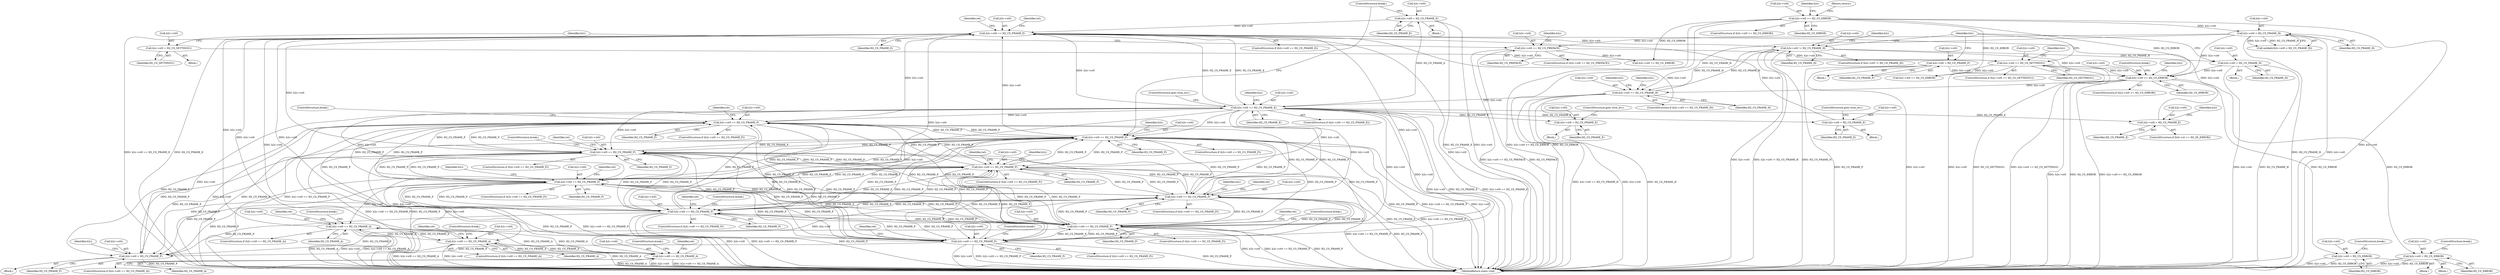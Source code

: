digraph "0_haproxy_3f0e1ec70173593f4c2b3681b26c04a4ed5fc588@pointer" {
"1000673" [label="(Call,h2c->st0 = H2_CS_FRAME_E)"];
"1000412" [label="(Call,h2c->st0 == H2_CS_FRAME_E)"];
"1000395" [label="(Call,h2c->st0 = H2_CS_FRAME_P)"];
"1000651" [label="(Call,h2c->st0 == H2_CS_FRAME_P)"];
"1000664" [label="(Call,h2c->st0 == H2_CS_FRAME_P)"];
"1000681" [label="(Call,h2c->st0 == H2_CS_FRAME_P)"];
"1000629" [label="(Call,h2c->st0 == H2_CS_FRAME_P)"];
"1000607" [label="(Call,h2c->st0 == H2_CS_FRAME_P)"];
"1000694" [label="(Call,h2c->st0 == H2_CS_FRAME_P)"];
"1000742" [label="(Call,h2c->st0 == H2_CS_FRAME_P)"];
"1000717" [label="(Call,h2c->st0 == H2_CS_FRAME_P)"];
"1000729" [label="(Call,h2c->st0 == H2_CS_FRAME_P)"];
"1000318" [label="(Call,h2c->st0 == H2_CS_FRAME_H)"];
"1000311" [label="(Call,h2c->st0 >= H2_CS_ERROR)"];
"1000815" [label="(Call,h2c->st0 != H2_CS_FRAME_H)"];
"1000799" [label="(Call,h2c->st0 == H2_CS_FRAME_E)"];
"1000639" [label="(Call,h2c->st0 == H2_CS_FRAME_A)"];
"1000705" [label="(Call,h2c->st0 == H2_CS_FRAME_A)"];
"1000617" [label="(Call,h2c->st0 == H2_CS_FRAME_A)"];
"1000518" [label="(Call,h2c->st0 = H2_CS_FRAME_E)"];
"1000673" [label="(Call,h2c->st0 = H2_CS_FRAME_E)"];
"1000793" [label="(Call,h2c->st0 = H2_CS_FRAME_E)"];
"1000474" [label="(Call,h2c->st0 = H2_CS_FRAME_E)"];
"1000828" [label="(Call,h2c->st0 = H2_CS_FRAME_H)"];
"1000179" [label="(Call,h2c->st0 == H2_CS_SETTINGS1)"];
"1000143" [label="(Call,h2c->st0 == H2_CS_PREFACE)"];
"1000136" [label="(Call,h2c->st0 < H2_CS_FRAME_H)"];
"1000128" [label="(Call,h2c->st0 >= H2_CS_ERROR)"];
"1000173" [label="(Call,h2c->st0 = H2_CS_SETTINGS1)"];
"1000294" [label="(Call,h2c->st0 = H2_CS_FRAME_P)"];
"1000356" [label="(Call,h2c->st0 = H2_CS_ERROR)"];
"1000440" [label="(Call,h2c->st0 = H2_CS_ERROR)"];
"1000661" [label="(ControlStructure,break;)"];
"1000142" [label="(ControlStructure,if (h2c->st0 == H2_CS_PREFACE))"];
"1000739" [label="(ControlStructure,break;)"];
"1000730" [label="(Call,h2c->st0)"];
"1000148" [label="(Block,)"];
"1000668" [label="(Identifier,H2_CS_FRAME_P)"];
"1000673" [label="(Call,h2c->st0 = H2_CS_FRAME_E)"];
"1000315" [label="(Identifier,H2_CS_ERROR)"];
"1000316" [label="(ControlStructure,break;)"];
"1000440" [label="(Call,h2c->st0 = H2_CS_ERROR)"];
"1000664" [label="(Call,h2c->st0 == H2_CS_FRAME_P)"];
"1000794" [label="(Call,h2c->st0)"];
"1000294" [label="(Call,h2c->st0 = H2_CS_FRAME_P)"];
"1000320" [label="(Identifier,h2c)"];
"1000714" [label="(ControlStructure,break;)"];
"1000395" [label="(Call,h2c->st0 = H2_CS_FRAME_P)"];
"1000422" [label="(Identifier,h2s)"];
"1000413" [label="(Call,h2c->st0)"];
"1000630" [label="(Call,h2c->st0)"];
"1000819" [label="(Identifier,H2_CS_FRAME_H)"];
"1000793" [label="(Call,h2c->st0 = H2_CS_FRAME_E)"];
"1000317" [label="(ControlStructure,if (h2c->st0 == H2_CS_FRAME_H))"];
"1000357" [label="(Call,h2c->st0)"];
"1000663" [label="(ControlStructure,if (h2c->st0 == H2_CS_FRAME_P))"];
"1000687" [label="(Identifier,ret)"];
"1000628" [label="(ControlStructure,if (h2c->st0 == H2_CS_FRAME_P))"];
"1000177" [label="(Identifier,H2_CS_SETTINGS1)"];
"1000705" [label="(Call,h2c->st0 == H2_CS_FRAME_A)"];
"1000295" [label="(Call,h2c->st0)"];
"1000478" [label="(Identifier,H2_CS_FRAME_E)"];
"1000329" [label="(Identifier,h2c)"];
"1000801" [label="(Identifier,h2c)"];
"1000718" [label="(Call,h2c->st0)"];
"1000621" [label="(Identifier,H2_CS_FRAME_A)"];
"1000613" [label="(Identifier,ret)"];
"1000147" [label="(Identifier,H2_CS_PREFACE)"];
"1000743" [label="(Call,h2c->st0)"];
"1000157" [label="(Call,h2c->st0 == H2_CS_ERROR)"];
"1000811" [label="(Identifier,ret)"];
"1000800" [label="(Call,h2c->st0)"];
"1000741" [label="(ControlStructure,if (h2c->st0 == H2_CS_FRAME_P))"];
"1000723" [label="(Identifier,ret)"];
"1000733" [label="(Identifier,H2_CS_FRAME_P)"];
"1000190" [label="(Identifier,h2c)"];
"1000751" [label="(ControlStructure,break;)"];
"1000735" [label="(Identifier,ret)"];
"1000523" [label="(ControlStructure,goto strm_err;)"];
"1000832" [label="(Identifier,H2_CS_FRAME_H)"];
"1000633" [label="(Identifier,H2_CS_FRAME_P)"];
"1000618" [label="(Call,h2c->st0)"];
"1000617" [label="(Call,h2c->st0 == H2_CS_FRAME_A)"];
"1000815" [label="(Call,h2c->st0 != H2_CS_FRAME_H)"];
"1000441" [label="(Call,h2c->st0)"];
"1000361" [label="(ControlStructure,break;)"];
"1000657" [label="(Identifier,ret)"];
"1000681" [label="(Call,h2c->st0 == H2_CS_FRAME_P)"];
"1000682" [label="(Call,h2c->st0)"];
"1000717" [label="(Call,h2c->st0 == H2_CS_FRAME_P)"];
"1000691" [label="(ControlStructure,break;)"];
"1000711" [label="(Identifier,ret)"];
"1000323" [label="(Block,)"];
"1000655" [label="(Identifier,H2_CS_FRAME_P)"];
"1000704" [label="(ControlStructure,if (h2c->st0 == H2_CS_FRAME_A))"];
"1000680" [label="(ControlStructure,if (h2c->st0 == H2_CS_FRAME_P))"];
"1000823" [label="(Identifier,h2c)"];
"1000444" [label="(Identifier,H2_CS_ERROR)"];
"1000641" [label="(Identifier,h2c)"];
"1000635" [label="(Identifier,ret)"];
"1000153" [label="(Identifier,h2c)"];
"1000854" [label="(MethodReturn,static void)"];
"1000629" [label="(Call,h2c->st0 == H2_CS_FRAME_P)"];
"1000700" [label="(Identifier,ret)"];
"1000352" [label="(Block,)"];
"1000619" [label="(Identifier,h2c)"];
"1000729" [label="(Call,h2c->st0 == H2_CS_FRAME_P)"];
"1000606" [label="(ControlStructure,if (h2c->st0 == H2_CS_FRAME_P))"];
"1000695" [label="(Call,h2c->st0)"];
"1000474" [label="(Call,h2c->st0 = H2_CS_FRAME_E)"];
"1000129" [label="(Call,h2c->st0)"];
"1000417" [label="(ControlStructure,goto strm_err;)"];
"1000787" [label="(ControlStructure,if (h2s->st == H2_SS_ERROR))"];
"1000694" [label="(Call,h2c->st0 == H2_CS_FRAME_P)"];
"1000709" [label="(Identifier,H2_CS_FRAME_A)"];
"1000677" [label="(Identifier,H2_CS_FRAME_E)"];
"1000706" [label="(Call,h2c->st0)"];
"1000820" [label="(Block,)"];
"1000693" [label="(ControlStructure,if (h2c->st0 == H2_CS_FRAME_P))"];
"1000128" [label="(Call,h2c->st0 >= H2_CS_ERROR)"];
"1000479" [label="(ControlStructure,goto strm_err;)"];
"1000616" [label="(ControlStructure,if (h2c->st0 == H2_CS_FRAME_A))"];
"1000797" [label="(Identifier,H2_CS_FRAME_E)"];
"1000678" [label="(ControlStructure,break;)"];
"1000721" [label="(Identifier,H2_CS_FRAME_P)"];
"1000416" [label="(Identifier,H2_CS_FRAME_E)"];
"1000402" [label="(Identifier,h2c)"];
"1000322" [label="(Identifier,H2_CS_FRAME_H)"];
"1000298" [label="(Identifier,H2_CS_FRAME_P)"];
"1000746" [label="(Identifier,H2_CS_FRAME_P)"];
"1000518" [label="(Call,h2c->st0 = H2_CS_FRAME_E)"];
"1000748" [label="(Identifier,ret)"];
"1000803" [label="(Identifier,H2_CS_FRAME_E)"];
"1000140" [label="(Identifier,H2_CS_FRAME_H)"];
"1000816" [label="(Call,h2c->st0)"];
"1000411" [label="(ControlStructure,if (h2c->st0 == H2_CS_FRAME_E))"];
"1000805" [label="(Identifier,ret)"];
"1000180" [label="(Call,h2c->st0)"];
"1000181" [label="(Identifier,h2c)"];
"1000674" [label="(Call,h2c->st0)"];
"1000707" [label="(Identifier,h2c)"];
"1000470" [label="(Block,)"];
"1000137" [label="(Call,h2c->st0)"];
"1000356" [label="(Call,h2c->st0 = H2_CS_ERROR)"];
"1000173" [label="(Call,h2c->st0 = H2_CS_SETTINGS1)"];
"1000716" [label="(ControlStructure,if (h2c->st0 == H2_CS_FRAME_P))"];
"1000127" [label="(ControlStructure,if (h2c->st0 >= H2_CS_ERROR))"];
"1000412" [label="(Call,h2c->st0 == H2_CS_FRAME_E)"];
"1000436" [label="(Block,)"];
"1000319" [label="(Call,h2c->st0)"];
"1000639" [label="(Call,h2c->st0 == H2_CS_FRAME_A)"];
"1000445" [label="(ControlStructure,break;)"];
"1000640" [label="(Call,h2c->st0)"];
"1000665" [label="(Call,h2c->st0)"];
"1000645" [label="(Identifier,ret)"];
"1000623" [label="(Identifier,ret)"];
"1000728" [label="(ControlStructure,if (h2c->st0 == H2_CS_FRAME_P))"];
"1000519" [label="(Call,h2c->st0)"];
"1000828" [label="(Call,h2c->st0 = H2_CS_FRAME_H)"];
"1000312" [label="(Call,h2c->st0)"];
"1000135" [label="(Call,unlikely(h2c->st0 < H2_CS_FRAME_H))"];
"1000399" [label="(Identifier,H2_CS_FRAME_P)"];
"1000138" [label="(Identifier,h2c)"];
"1000671" [label="(Identifier,h2s)"];
"1000698" [label="(Identifier,H2_CS_FRAME_P)"];
"1000650" [label="(ControlStructure,if (h2c->st0 == H2_CS_FRAME_P))"];
"1000814" [label="(ControlStructure,if (h2c->st0 != H2_CS_FRAME_H))"];
"1000318" [label="(Call,h2c->st0 == H2_CS_FRAME_H)"];
"1000638" [label="(ControlStructure,if (h2c->st0 == H2_CS_FRAME_A))"];
"1000196" [label="(Call,h2c->st0 == H2_CS_ERROR)"];
"1000302" [label="(Identifier,h2c)"];
"1000651" [label="(Call,h2c->st0 == H2_CS_FRAME_P)"];
"1000179" [label="(Call,h2c->st0 == H2_CS_SETTINGS1)"];
"1000798" [label="(ControlStructure,if (h2c->st0 == H2_CS_FRAME_E))"];
"1000475" [label="(Call,h2c->st0)"];
"1000174" [label="(Call,h2c->st0)"];
"1000360" [label="(Identifier,H2_CS_ERROR)"];
"1000311" [label="(Call,h2c->st0 >= H2_CS_ERROR)"];
"1000522" [label="(Identifier,H2_CS_FRAME_E)"];
"1000685" [label="(Identifier,H2_CS_FRAME_P)"];
"1000829" [label="(Call,h2c->st0)"];
"1000799" [label="(Call,h2c->st0 == H2_CS_FRAME_E)"];
"1000178" [label="(ControlStructure,if (h2c->st0 == H2_CS_SETTINGS1))"];
"1000514" [label="(Block,)"];
"1000405" [label="(Identifier,h2s)"];
"1000607" [label="(Call,h2c->st0 == H2_CS_FRAME_P)"];
"1000144" [label="(Call,h2c->st0)"];
"1000143" [label="(Call,h2c->st0 == H2_CS_PREFACE)"];
"1000608" [label="(Call,h2c->st0)"];
"1000396" [label="(Call,h2c->st0)"];
"1000669" [label="(Block,)"];
"1000132" [label="(Identifier,H2_CS_ERROR)"];
"1000643" [label="(Identifier,H2_CS_FRAME_A)"];
"1000648" [label="(ControlStructure,break;)"];
"1000310" [label="(ControlStructure,if (h2c->st0 >= H2_CS_ERROR))"];
"1000742" [label="(Call,h2c->st0 == H2_CS_FRAME_P)"];
"1000133" [label="(Return,return;)"];
"1000184" [label="(Block,)"];
"1000726" [label="(ControlStructure,break;)"];
"1000611" [label="(Identifier,H2_CS_FRAME_P)"];
"1000136" [label="(Call,h2c->st0 < H2_CS_FRAME_H)"];
"1000626" [label="(ControlStructure,break;)"];
"1000183" [label="(Identifier,H2_CS_SETTINGS1)"];
"1000652" [label="(Call,h2c->st0)"];
"1000673" -> "1000669"  [label="AST: "];
"1000673" -> "1000677"  [label="CFG: "];
"1000674" -> "1000673"  [label="AST: "];
"1000677" -> "1000673"  [label="AST: "];
"1000678" -> "1000673"  [label="CFG: "];
"1000673" -> "1000854"  [label="DDG: H2_CS_FRAME_E"];
"1000673" -> "1000854"  [label="DDG: h2c->st0"];
"1000412" -> "1000673"  [label="DDG: H2_CS_FRAME_E"];
"1000673" -> "1000799"  [label="DDG: h2c->st0"];
"1000412" -> "1000411"  [label="AST: "];
"1000412" -> "1000416"  [label="CFG: "];
"1000413" -> "1000412"  [label="AST: "];
"1000416" -> "1000412"  [label="AST: "];
"1000417" -> "1000412"  [label="CFG: "];
"1000422" -> "1000412"  [label="CFG: "];
"1000412" -> "1000854"  [label="DDG: h2c->st0 == H2_CS_FRAME_E"];
"1000412" -> "1000854"  [label="DDG: h2c->st0"];
"1000412" -> "1000854"  [label="DDG: H2_CS_FRAME_E"];
"1000395" -> "1000412"  [label="DDG: h2c->st0"];
"1000318" -> "1000412"  [label="DDG: h2c->st0"];
"1000799" -> "1000412"  [label="DDG: H2_CS_FRAME_E"];
"1000412" -> "1000474"  [label="DDG: H2_CS_FRAME_E"];
"1000412" -> "1000518"  [label="DDG: H2_CS_FRAME_E"];
"1000412" -> "1000607"  [label="DDG: h2c->st0"];
"1000412" -> "1000629"  [label="DDG: h2c->st0"];
"1000412" -> "1000651"  [label="DDG: h2c->st0"];
"1000412" -> "1000664"  [label="DDG: h2c->st0"];
"1000412" -> "1000681"  [label="DDG: h2c->st0"];
"1000412" -> "1000694"  [label="DDG: h2c->st0"];
"1000412" -> "1000717"  [label="DDG: h2c->st0"];
"1000412" -> "1000729"  [label="DDG: h2c->st0"];
"1000412" -> "1000742"  [label="DDG: h2c->st0"];
"1000412" -> "1000793"  [label="DDG: H2_CS_FRAME_E"];
"1000412" -> "1000799"  [label="DDG: h2c->st0"];
"1000412" -> "1000799"  [label="DDG: H2_CS_FRAME_E"];
"1000395" -> "1000323"  [label="AST: "];
"1000395" -> "1000399"  [label="CFG: "];
"1000396" -> "1000395"  [label="AST: "];
"1000399" -> "1000395"  [label="AST: "];
"1000402" -> "1000395"  [label="CFG: "];
"1000395" -> "1000854"  [label="DDG: H2_CS_FRAME_P"];
"1000651" -> "1000395"  [label="DDG: H2_CS_FRAME_P"];
"1000664" -> "1000395"  [label="DDG: H2_CS_FRAME_P"];
"1000681" -> "1000395"  [label="DDG: H2_CS_FRAME_P"];
"1000629" -> "1000395"  [label="DDG: H2_CS_FRAME_P"];
"1000607" -> "1000395"  [label="DDG: H2_CS_FRAME_P"];
"1000694" -> "1000395"  [label="DDG: H2_CS_FRAME_P"];
"1000742" -> "1000395"  [label="DDG: H2_CS_FRAME_P"];
"1000717" -> "1000395"  [label="DDG: H2_CS_FRAME_P"];
"1000729" -> "1000395"  [label="DDG: H2_CS_FRAME_P"];
"1000651" -> "1000650"  [label="AST: "];
"1000651" -> "1000655"  [label="CFG: "];
"1000652" -> "1000651"  [label="AST: "];
"1000655" -> "1000651"  [label="AST: "];
"1000657" -> "1000651"  [label="CFG: "];
"1000661" -> "1000651"  [label="CFG: "];
"1000651" -> "1000854"  [label="DDG: H2_CS_FRAME_P"];
"1000651" -> "1000854"  [label="DDG: h2c->st0 == H2_CS_FRAME_P"];
"1000651" -> "1000854"  [label="DDG: h2c->st0"];
"1000651" -> "1000607"  [label="DDG: H2_CS_FRAME_P"];
"1000651" -> "1000629"  [label="DDG: H2_CS_FRAME_P"];
"1000664" -> "1000651"  [label="DDG: H2_CS_FRAME_P"];
"1000681" -> "1000651"  [label="DDG: H2_CS_FRAME_P"];
"1000629" -> "1000651"  [label="DDG: H2_CS_FRAME_P"];
"1000607" -> "1000651"  [label="DDG: H2_CS_FRAME_P"];
"1000694" -> "1000651"  [label="DDG: H2_CS_FRAME_P"];
"1000742" -> "1000651"  [label="DDG: H2_CS_FRAME_P"];
"1000717" -> "1000651"  [label="DDG: H2_CS_FRAME_P"];
"1000729" -> "1000651"  [label="DDG: H2_CS_FRAME_P"];
"1000651" -> "1000664"  [label="DDG: H2_CS_FRAME_P"];
"1000651" -> "1000681"  [label="DDG: H2_CS_FRAME_P"];
"1000651" -> "1000694"  [label="DDG: H2_CS_FRAME_P"];
"1000651" -> "1000717"  [label="DDG: H2_CS_FRAME_P"];
"1000651" -> "1000729"  [label="DDG: H2_CS_FRAME_P"];
"1000651" -> "1000742"  [label="DDG: H2_CS_FRAME_P"];
"1000651" -> "1000799"  [label="DDG: h2c->st0"];
"1000664" -> "1000663"  [label="AST: "];
"1000664" -> "1000668"  [label="CFG: "];
"1000665" -> "1000664"  [label="AST: "];
"1000668" -> "1000664"  [label="AST: "];
"1000671" -> "1000664"  [label="CFG: "];
"1000678" -> "1000664"  [label="CFG: "];
"1000664" -> "1000854"  [label="DDG: H2_CS_FRAME_P"];
"1000664" -> "1000854"  [label="DDG: h2c->st0 == H2_CS_FRAME_P"];
"1000664" -> "1000854"  [label="DDG: h2c->st0"];
"1000664" -> "1000607"  [label="DDG: H2_CS_FRAME_P"];
"1000664" -> "1000629"  [label="DDG: H2_CS_FRAME_P"];
"1000681" -> "1000664"  [label="DDG: H2_CS_FRAME_P"];
"1000629" -> "1000664"  [label="DDG: H2_CS_FRAME_P"];
"1000607" -> "1000664"  [label="DDG: H2_CS_FRAME_P"];
"1000694" -> "1000664"  [label="DDG: H2_CS_FRAME_P"];
"1000742" -> "1000664"  [label="DDG: H2_CS_FRAME_P"];
"1000717" -> "1000664"  [label="DDG: H2_CS_FRAME_P"];
"1000729" -> "1000664"  [label="DDG: H2_CS_FRAME_P"];
"1000664" -> "1000681"  [label="DDG: H2_CS_FRAME_P"];
"1000664" -> "1000694"  [label="DDG: H2_CS_FRAME_P"];
"1000664" -> "1000717"  [label="DDG: H2_CS_FRAME_P"];
"1000664" -> "1000729"  [label="DDG: H2_CS_FRAME_P"];
"1000664" -> "1000742"  [label="DDG: H2_CS_FRAME_P"];
"1000664" -> "1000799"  [label="DDG: h2c->st0"];
"1000681" -> "1000680"  [label="AST: "];
"1000681" -> "1000685"  [label="CFG: "];
"1000682" -> "1000681"  [label="AST: "];
"1000685" -> "1000681"  [label="AST: "];
"1000687" -> "1000681"  [label="CFG: "];
"1000691" -> "1000681"  [label="CFG: "];
"1000681" -> "1000854"  [label="DDG: h2c->st0 == H2_CS_FRAME_P"];
"1000681" -> "1000854"  [label="DDG: h2c->st0"];
"1000681" -> "1000854"  [label="DDG: H2_CS_FRAME_P"];
"1000681" -> "1000607"  [label="DDG: H2_CS_FRAME_P"];
"1000681" -> "1000629"  [label="DDG: H2_CS_FRAME_P"];
"1000629" -> "1000681"  [label="DDG: H2_CS_FRAME_P"];
"1000607" -> "1000681"  [label="DDG: H2_CS_FRAME_P"];
"1000694" -> "1000681"  [label="DDG: H2_CS_FRAME_P"];
"1000742" -> "1000681"  [label="DDG: H2_CS_FRAME_P"];
"1000717" -> "1000681"  [label="DDG: H2_CS_FRAME_P"];
"1000729" -> "1000681"  [label="DDG: H2_CS_FRAME_P"];
"1000681" -> "1000694"  [label="DDG: H2_CS_FRAME_P"];
"1000681" -> "1000717"  [label="DDG: H2_CS_FRAME_P"];
"1000681" -> "1000729"  [label="DDG: H2_CS_FRAME_P"];
"1000681" -> "1000742"  [label="DDG: H2_CS_FRAME_P"];
"1000681" -> "1000799"  [label="DDG: h2c->st0"];
"1000629" -> "1000628"  [label="AST: "];
"1000629" -> "1000633"  [label="CFG: "];
"1000630" -> "1000629"  [label="AST: "];
"1000633" -> "1000629"  [label="AST: "];
"1000635" -> "1000629"  [label="CFG: "];
"1000641" -> "1000629"  [label="CFG: "];
"1000629" -> "1000854"  [label="DDG: h2c->st0 == H2_CS_FRAME_P"];
"1000629" -> "1000854"  [label="DDG: H2_CS_FRAME_P"];
"1000629" -> "1000607"  [label="DDG: H2_CS_FRAME_P"];
"1000607" -> "1000629"  [label="DDG: H2_CS_FRAME_P"];
"1000694" -> "1000629"  [label="DDG: H2_CS_FRAME_P"];
"1000742" -> "1000629"  [label="DDG: H2_CS_FRAME_P"];
"1000717" -> "1000629"  [label="DDG: H2_CS_FRAME_P"];
"1000729" -> "1000629"  [label="DDG: H2_CS_FRAME_P"];
"1000629" -> "1000639"  [label="DDG: h2c->st0"];
"1000629" -> "1000694"  [label="DDG: H2_CS_FRAME_P"];
"1000629" -> "1000717"  [label="DDG: H2_CS_FRAME_P"];
"1000629" -> "1000729"  [label="DDG: H2_CS_FRAME_P"];
"1000629" -> "1000742"  [label="DDG: H2_CS_FRAME_P"];
"1000607" -> "1000606"  [label="AST: "];
"1000607" -> "1000611"  [label="CFG: "];
"1000608" -> "1000607"  [label="AST: "];
"1000611" -> "1000607"  [label="AST: "];
"1000613" -> "1000607"  [label="CFG: "];
"1000619" -> "1000607"  [label="CFG: "];
"1000607" -> "1000854"  [label="DDG: h2c->st0 == H2_CS_FRAME_P"];
"1000607" -> "1000854"  [label="DDG: H2_CS_FRAME_P"];
"1000694" -> "1000607"  [label="DDG: H2_CS_FRAME_P"];
"1000742" -> "1000607"  [label="DDG: H2_CS_FRAME_P"];
"1000717" -> "1000607"  [label="DDG: H2_CS_FRAME_P"];
"1000729" -> "1000607"  [label="DDG: H2_CS_FRAME_P"];
"1000607" -> "1000617"  [label="DDG: h2c->st0"];
"1000607" -> "1000694"  [label="DDG: H2_CS_FRAME_P"];
"1000607" -> "1000717"  [label="DDG: H2_CS_FRAME_P"];
"1000607" -> "1000729"  [label="DDG: H2_CS_FRAME_P"];
"1000607" -> "1000742"  [label="DDG: H2_CS_FRAME_P"];
"1000694" -> "1000693"  [label="AST: "];
"1000694" -> "1000698"  [label="CFG: "];
"1000695" -> "1000694"  [label="AST: "];
"1000698" -> "1000694"  [label="AST: "];
"1000700" -> "1000694"  [label="CFG: "];
"1000707" -> "1000694"  [label="CFG: "];
"1000694" -> "1000854"  [label="DDG: h2c->st0 == H2_CS_FRAME_P"];
"1000694" -> "1000854"  [label="DDG: H2_CS_FRAME_P"];
"1000742" -> "1000694"  [label="DDG: H2_CS_FRAME_P"];
"1000717" -> "1000694"  [label="DDG: H2_CS_FRAME_P"];
"1000729" -> "1000694"  [label="DDG: H2_CS_FRAME_P"];
"1000694" -> "1000705"  [label="DDG: h2c->st0"];
"1000694" -> "1000717"  [label="DDG: H2_CS_FRAME_P"];
"1000694" -> "1000729"  [label="DDG: H2_CS_FRAME_P"];
"1000694" -> "1000742"  [label="DDG: H2_CS_FRAME_P"];
"1000742" -> "1000741"  [label="AST: "];
"1000742" -> "1000746"  [label="CFG: "];
"1000743" -> "1000742"  [label="AST: "];
"1000746" -> "1000742"  [label="AST: "];
"1000748" -> "1000742"  [label="CFG: "];
"1000751" -> "1000742"  [label="CFG: "];
"1000742" -> "1000854"  [label="DDG: h2c->st0 == H2_CS_FRAME_P"];
"1000742" -> "1000854"  [label="DDG: H2_CS_FRAME_P"];
"1000742" -> "1000854"  [label="DDG: h2c->st0"];
"1000742" -> "1000717"  [label="DDG: H2_CS_FRAME_P"];
"1000742" -> "1000729"  [label="DDG: H2_CS_FRAME_P"];
"1000717" -> "1000742"  [label="DDG: H2_CS_FRAME_P"];
"1000729" -> "1000742"  [label="DDG: H2_CS_FRAME_P"];
"1000742" -> "1000799"  [label="DDG: h2c->st0"];
"1000717" -> "1000716"  [label="AST: "];
"1000717" -> "1000721"  [label="CFG: "];
"1000718" -> "1000717"  [label="AST: "];
"1000721" -> "1000717"  [label="AST: "];
"1000723" -> "1000717"  [label="CFG: "];
"1000726" -> "1000717"  [label="CFG: "];
"1000717" -> "1000854"  [label="DDG: h2c->st0 == H2_CS_FRAME_P"];
"1000717" -> "1000854"  [label="DDG: H2_CS_FRAME_P"];
"1000717" -> "1000854"  [label="DDG: h2c->st0"];
"1000729" -> "1000717"  [label="DDG: H2_CS_FRAME_P"];
"1000717" -> "1000729"  [label="DDG: H2_CS_FRAME_P"];
"1000717" -> "1000799"  [label="DDG: h2c->st0"];
"1000729" -> "1000728"  [label="AST: "];
"1000729" -> "1000733"  [label="CFG: "];
"1000730" -> "1000729"  [label="AST: "];
"1000733" -> "1000729"  [label="AST: "];
"1000735" -> "1000729"  [label="CFG: "];
"1000739" -> "1000729"  [label="CFG: "];
"1000729" -> "1000854"  [label="DDG: h2c->st0"];
"1000729" -> "1000854"  [label="DDG: h2c->st0 == H2_CS_FRAME_P"];
"1000729" -> "1000854"  [label="DDG: H2_CS_FRAME_P"];
"1000729" -> "1000799"  [label="DDG: h2c->st0"];
"1000318" -> "1000317"  [label="AST: "];
"1000318" -> "1000322"  [label="CFG: "];
"1000319" -> "1000318"  [label="AST: "];
"1000322" -> "1000318"  [label="AST: "];
"1000329" -> "1000318"  [label="CFG: "];
"1000405" -> "1000318"  [label="CFG: "];
"1000318" -> "1000854"  [label="DDG: h2c->st0 == H2_CS_FRAME_H"];
"1000318" -> "1000854"  [label="DDG: h2c->st0"];
"1000318" -> "1000854"  [label="DDG: H2_CS_FRAME_H"];
"1000311" -> "1000318"  [label="DDG: h2c->st0"];
"1000136" -> "1000318"  [label="DDG: H2_CS_FRAME_H"];
"1000815" -> "1000318"  [label="DDG: H2_CS_FRAME_H"];
"1000318" -> "1000815"  [label="DDG: H2_CS_FRAME_H"];
"1000311" -> "1000310"  [label="AST: "];
"1000311" -> "1000315"  [label="CFG: "];
"1000312" -> "1000311"  [label="AST: "];
"1000315" -> "1000311"  [label="AST: "];
"1000316" -> "1000311"  [label="CFG: "];
"1000320" -> "1000311"  [label="CFG: "];
"1000311" -> "1000854"  [label="DDG: h2c->st0"];
"1000311" -> "1000854"  [label="DDG: H2_CS_ERROR"];
"1000311" -> "1000854"  [label="DDG: h2c->st0 >= H2_CS_ERROR"];
"1000815" -> "1000311"  [label="DDG: h2c->st0"];
"1000828" -> "1000311"  [label="DDG: h2c->st0"];
"1000179" -> "1000311"  [label="DDG: h2c->st0"];
"1000294" -> "1000311"  [label="DDG: h2c->st0"];
"1000136" -> "1000311"  [label="DDG: h2c->st0"];
"1000128" -> "1000311"  [label="DDG: H2_CS_ERROR"];
"1000311" -> "1000356"  [label="DDG: H2_CS_ERROR"];
"1000311" -> "1000440"  [label="DDG: H2_CS_ERROR"];
"1000815" -> "1000814"  [label="AST: "];
"1000815" -> "1000819"  [label="CFG: "];
"1000816" -> "1000815"  [label="AST: "];
"1000819" -> "1000815"  [label="AST: "];
"1000302" -> "1000815"  [label="CFG: "];
"1000823" -> "1000815"  [label="CFG: "];
"1000815" -> "1000854"  [label="DDG: h2c->st0"];
"1000815" -> "1000854"  [label="DDG: h2c->st0 != H2_CS_FRAME_H"];
"1000815" -> "1000854"  [label="DDG: H2_CS_FRAME_H"];
"1000799" -> "1000815"  [label="DDG: h2c->st0"];
"1000815" -> "1000828"  [label="DDG: H2_CS_FRAME_H"];
"1000799" -> "1000798"  [label="AST: "];
"1000799" -> "1000803"  [label="CFG: "];
"1000800" -> "1000799"  [label="AST: "];
"1000803" -> "1000799"  [label="AST: "];
"1000805" -> "1000799"  [label="CFG: "];
"1000811" -> "1000799"  [label="CFG: "];
"1000799" -> "1000854"  [label="DDG: H2_CS_FRAME_E"];
"1000799" -> "1000854"  [label="DDG: h2c->st0"];
"1000799" -> "1000854"  [label="DDG: h2c->st0 == H2_CS_FRAME_E"];
"1000639" -> "1000799"  [label="DDG: h2c->st0"];
"1000617" -> "1000799"  [label="DDG: h2c->st0"];
"1000518" -> "1000799"  [label="DDG: h2c->st0"];
"1000705" -> "1000799"  [label="DDG: h2c->st0"];
"1000793" -> "1000799"  [label="DDG: h2c->st0"];
"1000474" -> "1000799"  [label="DDG: h2c->st0"];
"1000639" -> "1000638"  [label="AST: "];
"1000639" -> "1000643"  [label="CFG: "];
"1000640" -> "1000639"  [label="AST: "];
"1000643" -> "1000639"  [label="AST: "];
"1000645" -> "1000639"  [label="CFG: "];
"1000648" -> "1000639"  [label="CFG: "];
"1000639" -> "1000854"  [label="DDG: H2_CS_FRAME_A"];
"1000639" -> "1000854"  [label="DDG: h2c->st0 == H2_CS_FRAME_A"];
"1000639" -> "1000854"  [label="DDG: h2c->st0"];
"1000639" -> "1000617"  [label="DDG: H2_CS_FRAME_A"];
"1000705" -> "1000639"  [label="DDG: H2_CS_FRAME_A"];
"1000617" -> "1000639"  [label="DDG: H2_CS_FRAME_A"];
"1000639" -> "1000705"  [label="DDG: H2_CS_FRAME_A"];
"1000705" -> "1000704"  [label="AST: "];
"1000705" -> "1000709"  [label="CFG: "];
"1000706" -> "1000705"  [label="AST: "];
"1000709" -> "1000705"  [label="AST: "];
"1000711" -> "1000705"  [label="CFG: "];
"1000714" -> "1000705"  [label="CFG: "];
"1000705" -> "1000854"  [label="DDG: H2_CS_FRAME_A"];
"1000705" -> "1000854"  [label="DDG: h2c->st0"];
"1000705" -> "1000854"  [label="DDG: h2c->st0 == H2_CS_FRAME_A"];
"1000705" -> "1000617"  [label="DDG: H2_CS_FRAME_A"];
"1000617" -> "1000705"  [label="DDG: H2_CS_FRAME_A"];
"1000617" -> "1000616"  [label="AST: "];
"1000617" -> "1000621"  [label="CFG: "];
"1000618" -> "1000617"  [label="AST: "];
"1000621" -> "1000617"  [label="AST: "];
"1000623" -> "1000617"  [label="CFG: "];
"1000626" -> "1000617"  [label="CFG: "];
"1000617" -> "1000854"  [label="DDG: h2c->st0"];
"1000617" -> "1000854"  [label="DDG: h2c->st0 == H2_CS_FRAME_A"];
"1000617" -> "1000854"  [label="DDG: H2_CS_FRAME_A"];
"1000518" -> "1000514"  [label="AST: "];
"1000518" -> "1000522"  [label="CFG: "];
"1000519" -> "1000518"  [label="AST: "];
"1000522" -> "1000518"  [label="AST: "];
"1000523" -> "1000518"  [label="CFG: "];
"1000793" -> "1000787"  [label="AST: "];
"1000793" -> "1000797"  [label="CFG: "];
"1000794" -> "1000793"  [label="AST: "];
"1000797" -> "1000793"  [label="AST: "];
"1000801" -> "1000793"  [label="CFG: "];
"1000474" -> "1000470"  [label="AST: "];
"1000474" -> "1000478"  [label="CFG: "];
"1000475" -> "1000474"  [label="AST: "];
"1000478" -> "1000474"  [label="AST: "];
"1000479" -> "1000474"  [label="CFG: "];
"1000828" -> "1000820"  [label="AST: "];
"1000828" -> "1000832"  [label="CFG: "];
"1000829" -> "1000828"  [label="AST: "];
"1000832" -> "1000828"  [label="AST: "];
"1000302" -> "1000828"  [label="CFG: "];
"1000828" -> "1000854"  [label="DDG: h2c->st0"];
"1000828" -> "1000854"  [label="DDG: H2_CS_FRAME_H"];
"1000179" -> "1000178"  [label="AST: "];
"1000179" -> "1000183"  [label="CFG: "];
"1000180" -> "1000179"  [label="AST: "];
"1000183" -> "1000179"  [label="AST: "];
"1000190" -> "1000179"  [label="CFG: "];
"1000302" -> "1000179"  [label="CFG: "];
"1000179" -> "1000854"  [label="DDG: h2c->st0 == H2_CS_SETTINGS1"];
"1000179" -> "1000854"  [label="DDG: h2c->st0"];
"1000179" -> "1000854"  [label="DDG: H2_CS_SETTINGS1"];
"1000143" -> "1000179"  [label="DDG: h2c->st0"];
"1000173" -> "1000179"  [label="DDG: h2c->st0"];
"1000179" -> "1000196"  [label="DDG: h2c->st0"];
"1000143" -> "1000142"  [label="AST: "];
"1000143" -> "1000147"  [label="CFG: "];
"1000144" -> "1000143"  [label="AST: "];
"1000147" -> "1000143"  [label="AST: "];
"1000153" -> "1000143"  [label="CFG: "];
"1000181" -> "1000143"  [label="CFG: "];
"1000143" -> "1000854"  [label="DDG: h2c->st0 == H2_CS_PREFACE"];
"1000143" -> "1000854"  [label="DDG: H2_CS_PREFACE"];
"1000136" -> "1000143"  [label="DDG: h2c->st0"];
"1000143" -> "1000157"  [label="DDG: h2c->st0"];
"1000136" -> "1000135"  [label="AST: "];
"1000136" -> "1000140"  [label="CFG: "];
"1000137" -> "1000136"  [label="AST: "];
"1000140" -> "1000136"  [label="AST: "];
"1000135" -> "1000136"  [label="CFG: "];
"1000136" -> "1000854"  [label="DDG: H2_CS_FRAME_H"];
"1000136" -> "1000854"  [label="DDG: h2c->st0"];
"1000136" -> "1000135"  [label="DDG: h2c->st0"];
"1000136" -> "1000135"  [label="DDG: H2_CS_FRAME_H"];
"1000128" -> "1000136"  [label="DDG: h2c->st0"];
"1000128" -> "1000127"  [label="AST: "];
"1000128" -> "1000132"  [label="CFG: "];
"1000129" -> "1000128"  [label="AST: "];
"1000132" -> "1000128"  [label="AST: "];
"1000133" -> "1000128"  [label="CFG: "];
"1000138" -> "1000128"  [label="CFG: "];
"1000128" -> "1000854"  [label="DDG: H2_CS_ERROR"];
"1000128" -> "1000854"  [label="DDG: h2c->st0"];
"1000128" -> "1000854"  [label="DDG: h2c->st0 >= H2_CS_ERROR"];
"1000128" -> "1000157"  [label="DDG: H2_CS_ERROR"];
"1000128" -> "1000196"  [label="DDG: H2_CS_ERROR"];
"1000173" -> "1000148"  [label="AST: "];
"1000173" -> "1000177"  [label="CFG: "];
"1000174" -> "1000173"  [label="AST: "];
"1000177" -> "1000173"  [label="AST: "];
"1000181" -> "1000173"  [label="CFG: "];
"1000294" -> "1000184"  [label="AST: "];
"1000294" -> "1000298"  [label="CFG: "];
"1000295" -> "1000294"  [label="AST: "];
"1000298" -> "1000294"  [label="AST: "];
"1000302" -> "1000294"  [label="CFG: "];
"1000294" -> "1000854"  [label="DDG: H2_CS_FRAME_P"];
"1000294" -> "1000854"  [label="DDG: h2c->st0"];
"1000356" -> "1000352"  [label="AST: "];
"1000356" -> "1000360"  [label="CFG: "];
"1000357" -> "1000356"  [label="AST: "];
"1000360" -> "1000356"  [label="AST: "];
"1000361" -> "1000356"  [label="CFG: "];
"1000356" -> "1000854"  [label="DDG: h2c->st0"];
"1000356" -> "1000854"  [label="DDG: H2_CS_ERROR"];
"1000440" -> "1000436"  [label="AST: "];
"1000440" -> "1000444"  [label="CFG: "];
"1000441" -> "1000440"  [label="AST: "];
"1000444" -> "1000440"  [label="AST: "];
"1000445" -> "1000440"  [label="CFG: "];
"1000440" -> "1000854"  [label="DDG: h2c->st0"];
"1000440" -> "1000854"  [label="DDG: H2_CS_ERROR"];
}

